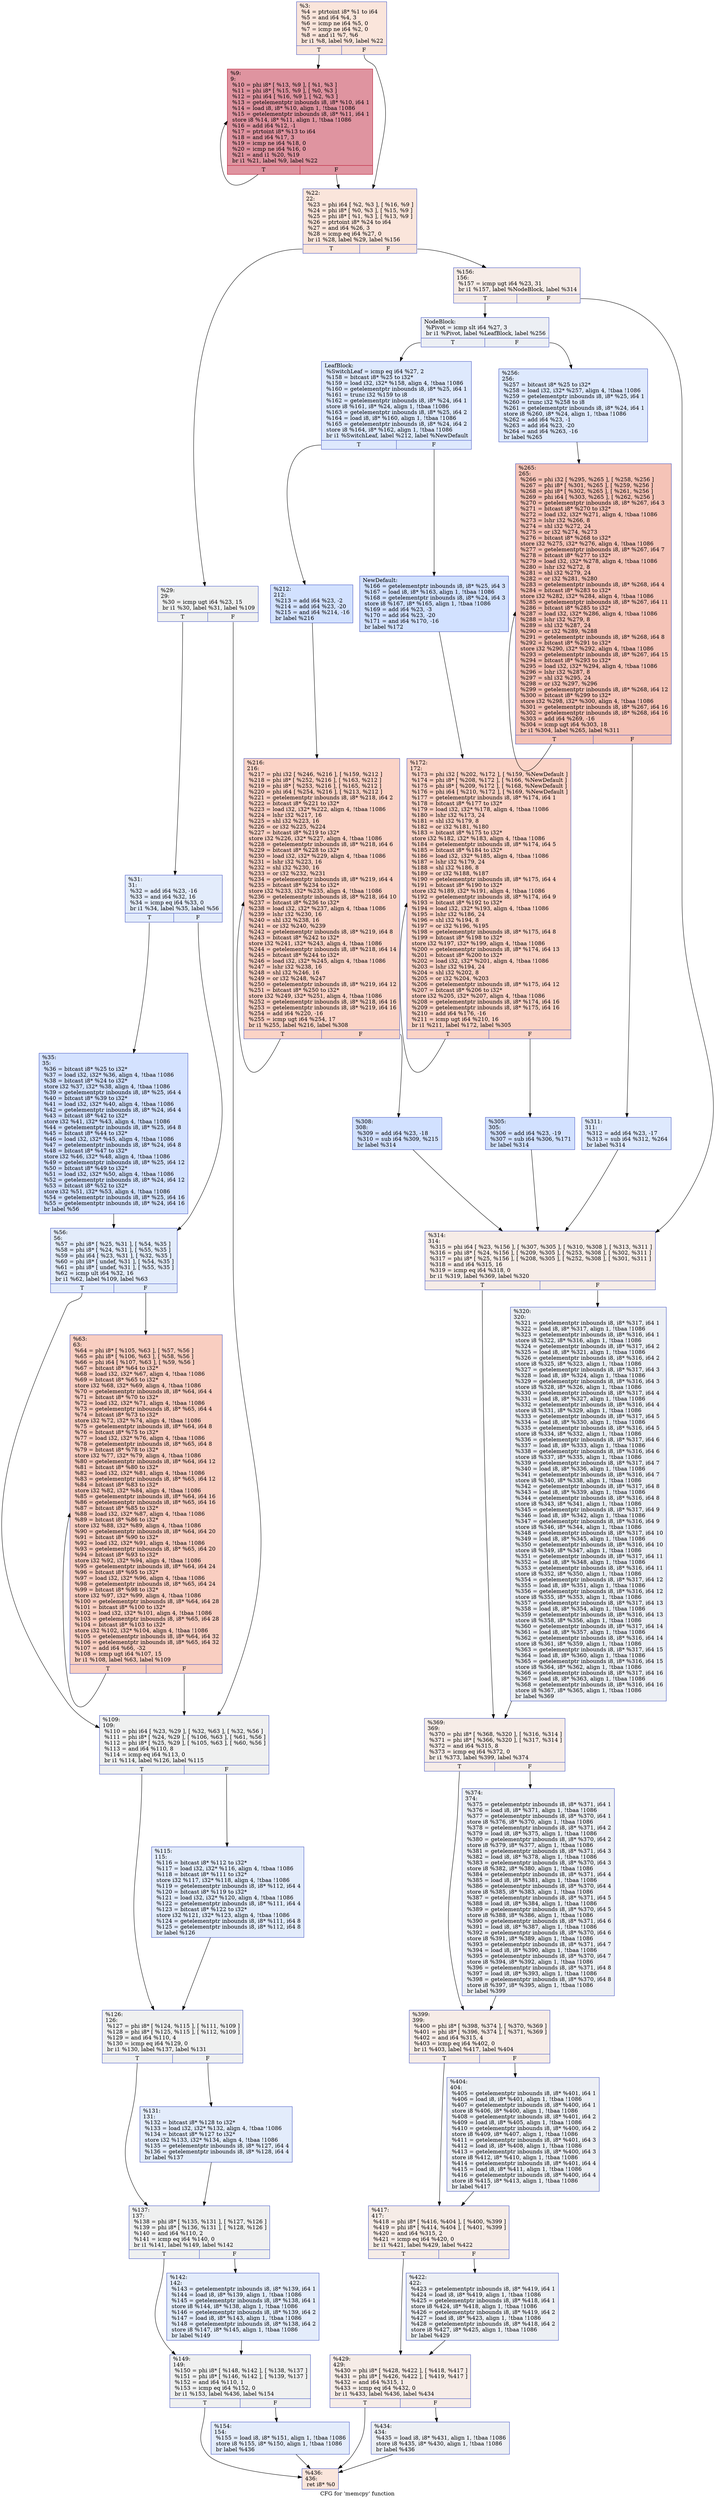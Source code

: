 digraph "CFG for 'memcpy' function" {
	label="CFG for 'memcpy' function";

	Node0x2452a00 [shape=record,color="#3d50c3ff", style=filled, fillcolor="#f4c5ad70",label="{%3:\l  %4 = ptrtoint i8* %1 to i64\l  %5 = and i64 %4, 3\l  %6 = icmp ne i64 %5, 0\l  %7 = icmp ne i64 %2, 0\l  %8 = and i1 %7, %6\l  br i1 %8, label %9, label %22\l|{<s0>T|<s1>F}}"];
	Node0x2452a00:s0 -> Node0x2452a50;
	Node0x2452a00:s1 -> Node0x2452aa0;
	Node0x2452a50 [shape=record,color="#b70d28ff", style=filled, fillcolor="#b70d2870",label="{%9:\l9:                                                \l  %10 = phi i8* [ %13, %9 ], [ %1, %3 ]\l  %11 = phi i8* [ %15, %9 ], [ %0, %3 ]\l  %12 = phi i64 [ %16, %9 ], [ %2, %3 ]\l  %13 = getelementptr inbounds i8, i8* %10, i64 1\l  %14 = load i8, i8* %10, align 1, !tbaa !1086\l  %15 = getelementptr inbounds i8, i8* %11, i64 1\l  store i8 %14, i8* %11, align 1, !tbaa !1086\l  %16 = add i64 %12, -1\l  %17 = ptrtoint i8* %13 to i64\l  %18 = and i64 %17, 3\l  %19 = icmp ne i64 %18, 0\l  %20 = icmp ne i64 %16, 0\l  %21 = and i1 %20, %19\l  br i1 %21, label %9, label %22\l|{<s0>T|<s1>F}}"];
	Node0x2452a50:s0 -> Node0x2452a50;
	Node0x2452a50:s1 -> Node0x2452aa0;
	Node0x2452aa0 [shape=record,color="#3d50c3ff", style=filled, fillcolor="#f4c5ad70",label="{%22:\l22:                                               \l  %23 = phi i64 [ %2, %3 ], [ %16, %9 ]\l  %24 = phi i8* [ %0, %3 ], [ %15, %9 ]\l  %25 = phi i8* [ %1, %3 ], [ %13, %9 ]\l  %26 = ptrtoint i8* %24 to i64\l  %27 = and i64 %26, 3\l  %28 = icmp eq i64 %27, 0\l  br i1 %28, label %29, label %156\l|{<s0>T|<s1>F}}"];
	Node0x2452aa0:s0 -> Node0x2452af0;
	Node0x2452aa0:s1 -> Node0x2452f00;
	Node0x2452af0 [shape=record,color="#3d50c3ff", style=filled, fillcolor="#dbdcde70",label="{%29:\l29:                                               \l  %30 = icmp ugt i64 %23, 15\l  br i1 %30, label %31, label %109\l|{<s0>T|<s1>F}}"];
	Node0x2452af0:s0 -> Node0x2452b40;
	Node0x2452af0:s1 -> Node0x2452c80;
	Node0x2452b40 [shape=record,color="#3d50c3ff", style=filled, fillcolor="#bfd3f670",label="{%31:\l31:                                               \l  %32 = add i64 %23, -16\l  %33 = and i64 %32, 16\l  %34 = icmp eq i64 %33, 0\l  br i1 %34, label %35, label %56\l|{<s0>T|<s1>F}}"];
	Node0x2452b40:s0 -> Node0x2452b90;
	Node0x2452b40:s1 -> Node0x2452be0;
	Node0x2452b90 [shape=record,color="#3d50c3ff", style=filled, fillcolor="#9ebeff70",label="{%35:\l35:                                               \l  %36 = bitcast i8* %25 to i32*\l  %37 = load i32, i32* %36, align 4, !tbaa !1086\l  %38 = bitcast i8* %24 to i32*\l  store i32 %37, i32* %38, align 4, !tbaa !1086\l  %39 = getelementptr inbounds i8, i8* %25, i64 4\l  %40 = bitcast i8* %39 to i32*\l  %41 = load i32, i32* %40, align 4, !tbaa !1086\l  %42 = getelementptr inbounds i8, i8* %24, i64 4\l  %43 = bitcast i8* %42 to i32*\l  store i32 %41, i32* %43, align 4, !tbaa !1086\l  %44 = getelementptr inbounds i8, i8* %25, i64 8\l  %45 = bitcast i8* %44 to i32*\l  %46 = load i32, i32* %45, align 4, !tbaa !1086\l  %47 = getelementptr inbounds i8, i8* %24, i64 8\l  %48 = bitcast i8* %47 to i32*\l  store i32 %46, i32* %48, align 4, !tbaa !1086\l  %49 = getelementptr inbounds i8, i8* %25, i64 12\l  %50 = bitcast i8* %49 to i32*\l  %51 = load i32, i32* %50, align 4, !tbaa !1086\l  %52 = getelementptr inbounds i8, i8* %24, i64 12\l  %53 = bitcast i8* %52 to i32*\l  store i32 %51, i32* %53, align 4, !tbaa !1086\l  %54 = getelementptr inbounds i8, i8* %25, i64 16\l  %55 = getelementptr inbounds i8, i8* %24, i64 16\l  br label %56\l}"];
	Node0x2452b90 -> Node0x2452be0;
	Node0x2452be0 [shape=record,color="#3d50c3ff", style=filled, fillcolor="#bfd3f670",label="{%56:\l56:                                               \l  %57 = phi i8* [ %25, %31 ], [ %54, %35 ]\l  %58 = phi i8* [ %24, %31 ], [ %55, %35 ]\l  %59 = phi i64 [ %23, %31 ], [ %32, %35 ]\l  %60 = phi i8* [ undef, %31 ], [ %54, %35 ]\l  %61 = phi i8* [ undef, %31 ], [ %55, %35 ]\l  %62 = icmp ult i64 %32, 16\l  br i1 %62, label %109, label %63\l|{<s0>T|<s1>F}}"];
	Node0x2452be0:s0 -> Node0x2452c80;
	Node0x2452be0:s1 -> Node0x2452c30;
	Node0x2452c30 [shape=record,color="#3d50c3ff", style=filled, fillcolor="#f2907270",label="{%63:\l63:                                               \l  %64 = phi i8* [ %105, %63 ], [ %57, %56 ]\l  %65 = phi i8* [ %106, %63 ], [ %58, %56 ]\l  %66 = phi i64 [ %107, %63 ], [ %59, %56 ]\l  %67 = bitcast i8* %64 to i32*\l  %68 = load i32, i32* %67, align 4, !tbaa !1086\l  %69 = bitcast i8* %65 to i32*\l  store i32 %68, i32* %69, align 4, !tbaa !1086\l  %70 = getelementptr inbounds i8, i8* %64, i64 4\l  %71 = bitcast i8* %70 to i32*\l  %72 = load i32, i32* %71, align 4, !tbaa !1086\l  %73 = getelementptr inbounds i8, i8* %65, i64 4\l  %74 = bitcast i8* %73 to i32*\l  store i32 %72, i32* %74, align 4, !tbaa !1086\l  %75 = getelementptr inbounds i8, i8* %64, i64 8\l  %76 = bitcast i8* %75 to i32*\l  %77 = load i32, i32* %76, align 4, !tbaa !1086\l  %78 = getelementptr inbounds i8, i8* %65, i64 8\l  %79 = bitcast i8* %78 to i32*\l  store i32 %77, i32* %79, align 4, !tbaa !1086\l  %80 = getelementptr inbounds i8, i8* %64, i64 12\l  %81 = bitcast i8* %80 to i32*\l  %82 = load i32, i32* %81, align 4, !tbaa !1086\l  %83 = getelementptr inbounds i8, i8* %65, i64 12\l  %84 = bitcast i8* %83 to i32*\l  store i32 %82, i32* %84, align 4, !tbaa !1086\l  %85 = getelementptr inbounds i8, i8* %64, i64 16\l  %86 = getelementptr inbounds i8, i8* %65, i64 16\l  %87 = bitcast i8* %85 to i32*\l  %88 = load i32, i32* %87, align 4, !tbaa !1086\l  %89 = bitcast i8* %86 to i32*\l  store i32 %88, i32* %89, align 4, !tbaa !1086\l  %90 = getelementptr inbounds i8, i8* %64, i64 20\l  %91 = bitcast i8* %90 to i32*\l  %92 = load i32, i32* %91, align 4, !tbaa !1086\l  %93 = getelementptr inbounds i8, i8* %65, i64 20\l  %94 = bitcast i8* %93 to i32*\l  store i32 %92, i32* %94, align 4, !tbaa !1086\l  %95 = getelementptr inbounds i8, i8* %64, i64 24\l  %96 = bitcast i8* %95 to i32*\l  %97 = load i32, i32* %96, align 4, !tbaa !1086\l  %98 = getelementptr inbounds i8, i8* %65, i64 24\l  %99 = bitcast i8* %98 to i32*\l  store i32 %97, i32* %99, align 4, !tbaa !1086\l  %100 = getelementptr inbounds i8, i8* %64, i64 28\l  %101 = bitcast i8* %100 to i32*\l  %102 = load i32, i32* %101, align 4, !tbaa !1086\l  %103 = getelementptr inbounds i8, i8* %65, i64 28\l  %104 = bitcast i8* %103 to i32*\l  store i32 %102, i32* %104, align 4, !tbaa !1086\l  %105 = getelementptr inbounds i8, i8* %64, i64 32\l  %106 = getelementptr inbounds i8, i8* %65, i64 32\l  %107 = add i64 %66, -32\l  %108 = icmp ugt i64 %107, 15\l  br i1 %108, label %63, label %109\l|{<s0>T|<s1>F}}"];
	Node0x2452c30:s0 -> Node0x2452c30;
	Node0x2452c30:s1 -> Node0x2452c80;
	Node0x2452c80 [shape=record,color="#3d50c3ff", style=filled, fillcolor="#dbdcde70",label="{%109:\l109:                                              \l  %110 = phi i64 [ %23, %29 ], [ %32, %63 ], [ %32, %56 ]\l  %111 = phi i8* [ %24, %29 ], [ %106, %63 ], [ %61, %56 ]\l  %112 = phi i8* [ %25, %29 ], [ %105, %63 ], [ %60, %56 ]\l  %113 = and i64 %110, 8\l  %114 = icmp eq i64 %113, 0\l  br i1 %114, label %126, label %115\l|{<s0>T|<s1>F}}"];
	Node0x2452c80:s0 -> Node0x2452d20;
	Node0x2452c80:s1 -> Node0x2452cd0;
	Node0x2452cd0 [shape=record,color="#3d50c3ff", style=filled, fillcolor="#bfd3f670",label="{%115:\l115:                                              \l  %116 = bitcast i8* %112 to i32*\l  %117 = load i32, i32* %116, align 4, !tbaa !1086\l  %118 = bitcast i8* %111 to i32*\l  store i32 %117, i32* %118, align 4, !tbaa !1086\l  %119 = getelementptr inbounds i8, i8* %112, i64 4\l  %120 = bitcast i8* %119 to i32*\l  %121 = load i32, i32* %120, align 4, !tbaa !1086\l  %122 = getelementptr inbounds i8, i8* %111, i64 4\l  %123 = bitcast i8* %122 to i32*\l  store i32 %121, i32* %123, align 4, !tbaa !1086\l  %124 = getelementptr inbounds i8, i8* %111, i64 8\l  %125 = getelementptr inbounds i8, i8* %112, i64 8\l  br label %126\l}"];
	Node0x2452cd0 -> Node0x2452d20;
	Node0x2452d20 [shape=record,color="#3d50c3ff", style=filled, fillcolor="#dbdcde70",label="{%126:\l126:                                              \l  %127 = phi i8* [ %124, %115 ], [ %111, %109 ]\l  %128 = phi i8* [ %125, %115 ], [ %112, %109 ]\l  %129 = and i64 %110, 4\l  %130 = icmp eq i64 %129, 0\l  br i1 %130, label %137, label %131\l|{<s0>T|<s1>F}}"];
	Node0x2452d20:s0 -> Node0x2452dc0;
	Node0x2452d20:s1 -> Node0x2452d70;
	Node0x2452d70 [shape=record,color="#3d50c3ff", style=filled, fillcolor="#bfd3f670",label="{%131:\l131:                                              \l  %132 = bitcast i8* %128 to i32*\l  %133 = load i32, i32* %132, align 4, !tbaa !1086\l  %134 = bitcast i8* %127 to i32*\l  store i32 %133, i32* %134, align 4, !tbaa !1086\l  %135 = getelementptr inbounds i8, i8* %127, i64 4\l  %136 = getelementptr inbounds i8, i8* %128, i64 4\l  br label %137\l}"];
	Node0x2452d70 -> Node0x2452dc0;
	Node0x2452dc0 [shape=record,color="#3d50c3ff", style=filled, fillcolor="#dbdcde70",label="{%137:\l137:                                              \l  %138 = phi i8* [ %135, %131 ], [ %127, %126 ]\l  %139 = phi i8* [ %136, %131 ], [ %128, %126 ]\l  %140 = and i64 %110, 2\l  %141 = icmp eq i64 %140, 0\l  br i1 %141, label %149, label %142\l|{<s0>T|<s1>F}}"];
	Node0x2452dc0:s0 -> Node0x2452e60;
	Node0x2452dc0:s1 -> Node0x2452e10;
	Node0x2452e10 [shape=record,color="#3d50c3ff", style=filled, fillcolor="#bfd3f670",label="{%142:\l142:                                              \l  %143 = getelementptr inbounds i8, i8* %139, i64 1\l  %144 = load i8, i8* %139, align 1, !tbaa !1086\l  %145 = getelementptr inbounds i8, i8* %138, i64 1\l  store i8 %144, i8* %138, align 1, !tbaa !1086\l  %146 = getelementptr inbounds i8, i8* %139, i64 2\l  %147 = load i8, i8* %143, align 1, !tbaa !1086\l  %148 = getelementptr inbounds i8, i8* %138, i64 2\l  store i8 %147, i8* %145, align 1, !tbaa !1086\l  br label %149\l}"];
	Node0x2452e10 -> Node0x2452e60;
	Node0x2452e60 [shape=record,color="#3d50c3ff", style=filled, fillcolor="#dbdcde70",label="{%149:\l149:                                              \l  %150 = phi i8* [ %148, %142 ], [ %138, %137 ]\l  %151 = phi i8* [ %146, %142 ], [ %139, %137 ]\l  %152 = and i64 %110, 1\l  %153 = icmp eq i64 %152, 0\l  br i1 %153, label %436, label %154\l|{<s0>T|<s1>F}}"];
	Node0x2452e60:s0 -> Node0x24535e0;
	Node0x2452e60:s1 -> Node0x2452eb0;
	Node0x2452eb0 [shape=record,color="#3d50c3ff", style=filled, fillcolor="#bfd3f670",label="{%154:\l154:                                              \l  %155 = load i8, i8* %151, align 1, !tbaa !1086\l  store i8 %155, i8* %150, align 1, !tbaa !1086\l  br label %436\l}"];
	Node0x2452eb0 -> Node0x24535e0;
	Node0x2452f00 [shape=record,color="#3d50c3ff", style=filled, fillcolor="#ead5c970",label="{%156:\l156:                                              \l  %157 = icmp ugt i64 %23, 31\l  br i1 %157, label %NodeBlock, label %314\l|{<s0>T|<s1>F}}"];
	Node0x2452f00:s0 -> Node0x2452f50;
	Node0x2452f00:s1 -> Node0x24532c0;
	Node0x2452f50 [shape=record,color="#3d50c3ff", style=filled, fillcolor="#d4dbe670",label="{NodeBlock:                                        \l  %Pivot = icmp slt i64 %27, 3\l  br i1 %Pivot, label %LeafBlock, label %256\l|{<s0>T|<s1>F}}"];
	Node0x2452f50:s0 -> Node0x2452fa0;
	Node0x2452f50:s1 -> Node0x2453130;
	Node0x2452fa0 [shape=record,color="#3d50c3ff", style=filled, fillcolor="#b5cdfa70",label="{LeafBlock:                                        \l  %SwitchLeaf = icmp eq i64 %27, 2\l  %158 = bitcast i8* %25 to i32*\l  %159 = load i32, i32* %158, align 4, !tbaa !1086\l  %160 = getelementptr inbounds i8, i8* %25, i64 1\l  %161 = trunc i32 %159 to i8\l  %162 = getelementptr inbounds i8, i8* %24, i64 1\l  store i8 %161, i8* %24, align 1, !tbaa !1086\l  %163 = getelementptr inbounds i8, i8* %25, i64 2\l  %164 = load i8, i8* %160, align 1, !tbaa !1086\l  %165 = getelementptr inbounds i8, i8* %24, i64 2\l  store i8 %164, i8* %162, align 1, !tbaa !1086\l  br i1 %SwitchLeaf, label %212, label %NewDefault\l|{<s0>T|<s1>F}}"];
	Node0x2452fa0:s0 -> Node0x2453090;
	Node0x2452fa0:s1 -> Node0x2452ff0;
	Node0x2452ff0 [shape=record,color="#3d50c3ff", style=filled, fillcolor="#9abbff70",label="{NewDefault:                                       \l  %166 = getelementptr inbounds i8, i8* %25, i64 3\l  %167 = load i8, i8* %163, align 1, !tbaa !1086\l  %168 = getelementptr inbounds i8, i8* %24, i64 3\l  store i8 %167, i8* %165, align 1, !tbaa !1086\l  %169 = add i64 %23, -3\l  %170 = add i64 %23, -20\l  %171 = and i64 %170, -16\l  br label %172\l}"];
	Node0x2452ff0 -> Node0x2453040;
	Node0x2453040 [shape=record,color="#3d50c3ff", style=filled, fillcolor="#f59c7d70",label="{%172:\l172:                                              \l  %173 = phi i32 [ %202, %172 ], [ %159, %NewDefault ]\l  %174 = phi i8* [ %208, %172 ], [ %166, %NewDefault ]\l  %175 = phi i8* [ %209, %172 ], [ %168, %NewDefault ]\l  %176 = phi i64 [ %210, %172 ], [ %169, %NewDefault ]\l  %177 = getelementptr inbounds i8, i8* %174, i64 1\l  %178 = bitcast i8* %177 to i32*\l  %179 = load i32, i32* %178, align 4, !tbaa !1086\l  %180 = lshr i32 %173, 24\l  %181 = shl i32 %179, 8\l  %182 = or i32 %181, %180\l  %183 = bitcast i8* %175 to i32*\l  store i32 %182, i32* %183, align 4, !tbaa !1086\l  %184 = getelementptr inbounds i8, i8* %174, i64 5\l  %185 = bitcast i8* %184 to i32*\l  %186 = load i32, i32* %185, align 4, !tbaa !1086\l  %187 = lshr i32 %179, 24\l  %188 = shl i32 %186, 8\l  %189 = or i32 %188, %187\l  %190 = getelementptr inbounds i8, i8* %175, i64 4\l  %191 = bitcast i8* %190 to i32*\l  store i32 %189, i32* %191, align 4, !tbaa !1086\l  %192 = getelementptr inbounds i8, i8* %174, i64 9\l  %193 = bitcast i8* %192 to i32*\l  %194 = load i32, i32* %193, align 4, !tbaa !1086\l  %195 = lshr i32 %186, 24\l  %196 = shl i32 %194, 8\l  %197 = or i32 %196, %195\l  %198 = getelementptr inbounds i8, i8* %175, i64 8\l  %199 = bitcast i8* %198 to i32*\l  store i32 %197, i32* %199, align 4, !tbaa !1086\l  %200 = getelementptr inbounds i8, i8* %174, i64 13\l  %201 = bitcast i8* %200 to i32*\l  %202 = load i32, i32* %201, align 4, !tbaa !1086\l  %203 = lshr i32 %194, 24\l  %204 = shl i32 %202, 8\l  %205 = or i32 %204, %203\l  %206 = getelementptr inbounds i8, i8* %175, i64 12\l  %207 = bitcast i8* %206 to i32*\l  store i32 %205, i32* %207, align 4, !tbaa !1086\l  %208 = getelementptr inbounds i8, i8* %174, i64 16\l  %209 = getelementptr inbounds i8, i8* %175, i64 16\l  %210 = add i64 %176, -16\l  %211 = icmp ugt i64 %210, 16\l  br i1 %211, label %172, label %305\l|{<s0>T|<s1>F}}"];
	Node0x2453040:s0 -> Node0x2453040;
	Node0x2453040:s1 -> Node0x24531d0;
	Node0x2453090 [shape=record,color="#3d50c3ff", style=filled, fillcolor="#9abbff70",label="{%212:\l212:                                              \l  %213 = add i64 %23, -2\l  %214 = add i64 %23, -20\l  %215 = and i64 %214, -16\l  br label %216\l}"];
	Node0x2453090 -> Node0x24530e0;
	Node0x24530e0 [shape=record,color="#3d50c3ff", style=filled, fillcolor="#f59c7d70",label="{%216:\l216:                                              \l  %217 = phi i32 [ %246, %216 ], [ %159, %212 ]\l  %218 = phi i8* [ %252, %216 ], [ %163, %212 ]\l  %219 = phi i8* [ %253, %216 ], [ %165, %212 ]\l  %220 = phi i64 [ %254, %216 ], [ %213, %212 ]\l  %221 = getelementptr inbounds i8, i8* %218, i64 2\l  %222 = bitcast i8* %221 to i32*\l  %223 = load i32, i32* %222, align 4, !tbaa !1086\l  %224 = lshr i32 %217, 16\l  %225 = shl i32 %223, 16\l  %226 = or i32 %225, %224\l  %227 = bitcast i8* %219 to i32*\l  store i32 %226, i32* %227, align 4, !tbaa !1086\l  %228 = getelementptr inbounds i8, i8* %218, i64 6\l  %229 = bitcast i8* %228 to i32*\l  %230 = load i32, i32* %229, align 4, !tbaa !1086\l  %231 = lshr i32 %223, 16\l  %232 = shl i32 %230, 16\l  %233 = or i32 %232, %231\l  %234 = getelementptr inbounds i8, i8* %219, i64 4\l  %235 = bitcast i8* %234 to i32*\l  store i32 %233, i32* %235, align 4, !tbaa !1086\l  %236 = getelementptr inbounds i8, i8* %218, i64 10\l  %237 = bitcast i8* %236 to i32*\l  %238 = load i32, i32* %237, align 4, !tbaa !1086\l  %239 = lshr i32 %230, 16\l  %240 = shl i32 %238, 16\l  %241 = or i32 %240, %239\l  %242 = getelementptr inbounds i8, i8* %219, i64 8\l  %243 = bitcast i8* %242 to i32*\l  store i32 %241, i32* %243, align 4, !tbaa !1086\l  %244 = getelementptr inbounds i8, i8* %218, i64 14\l  %245 = bitcast i8* %244 to i32*\l  %246 = load i32, i32* %245, align 4, !tbaa !1086\l  %247 = lshr i32 %238, 16\l  %248 = shl i32 %246, 16\l  %249 = or i32 %248, %247\l  %250 = getelementptr inbounds i8, i8* %219, i64 12\l  %251 = bitcast i8* %250 to i32*\l  store i32 %249, i32* %251, align 4, !tbaa !1086\l  %252 = getelementptr inbounds i8, i8* %218, i64 16\l  %253 = getelementptr inbounds i8, i8* %219, i64 16\l  %254 = add i64 %220, -16\l  %255 = icmp ugt i64 %254, 17\l  br i1 %255, label %216, label %308\l|{<s0>T|<s1>F}}"];
	Node0x24530e0:s0 -> Node0x24530e0;
	Node0x24530e0:s1 -> Node0x2453220;
	Node0x2453130 [shape=record,color="#3d50c3ff", style=filled, fillcolor="#b5cdfa70",label="{%256:\l256:                                              \l  %257 = bitcast i8* %25 to i32*\l  %258 = load i32, i32* %257, align 4, !tbaa !1086\l  %259 = getelementptr inbounds i8, i8* %25, i64 1\l  %260 = trunc i32 %258 to i8\l  %261 = getelementptr inbounds i8, i8* %24, i64 1\l  store i8 %260, i8* %24, align 1, !tbaa !1086\l  %262 = add i64 %23, -1\l  %263 = add i64 %23, -20\l  %264 = and i64 %263, -16\l  br label %265\l}"];
	Node0x2453130 -> Node0x2453180;
	Node0x2453180 [shape=record,color="#3d50c3ff", style=filled, fillcolor="#e8765c70",label="{%265:\l265:                                              \l  %266 = phi i32 [ %295, %265 ], [ %258, %256 ]\l  %267 = phi i8* [ %301, %265 ], [ %259, %256 ]\l  %268 = phi i8* [ %302, %265 ], [ %261, %256 ]\l  %269 = phi i64 [ %303, %265 ], [ %262, %256 ]\l  %270 = getelementptr inbounds i8, i8* %267, i64 3\l  %271 = bitcast i8* %270 to i32*\l  %272 = load i32, i32* %271, align 4, !tbaa !1086\l  %273 = lshr i32 %266, 8\l  %274 = shl i32 %272, 24\l  %275 = or i32 %274, %273\l  %276 = bitcast i8* %268 to i32*\l  store i32 %275, i32* %276, align 4, !tbaa !1086\l  %277 = getelementptr inbounds i8, i8* %267, i64 7\l  %278 = bitcast i8* %277 to i32*\l  %279 = load i32, i32* %278, align 4, !tbaa !1086\l  %280 = lshr i32 %272, 8\l  %281 = shl i32 %279, 24\l  %282 = or i32 %281, %280\l  %283 = getelementptr inbounds i8, i8* %268, i64 4\l  %284 = bitcast i8* %283 to i32*\l  store i32 %282, i32* %284, align 4, !tbaa !1086\l  %285 = getelementptr inbounds i8, i8* %267, i64 11\l  %286 = bitcast i8* %285 to i32*\l  %287 = load i32, i32* %286, align 4, !tbaa !1086\l  %288 = lshr i32 %279, 8\l  %289 = shl i32 %287, 24\l  %290 = or i32 %289, %288\l  %291 = getelementptr inbounds i8, i8* %268, i64 8\l  %292 = bitcast i8* %291 to i32*\l  store i32 %290, i32* %292, align 4, !tbaa !1086\l  %293 = getelementptr inbounds i8, i8* %267, i64 15\l  %294 = bitcast i8* %293 to i32*\l  %295 = load i32, i32* %294, align 4, !tbaa !1086\l  %296 = lshr i32 %287, 8\l  %297 = shl i32 %295, 24\l  %298 = or i32 %297, %296\l  %299 = getelementptr inbounds i8, i8* %268, i64 12\l  %300 = bitcast i8* %299 to i32*\l  store i32 %298, i32* %300, align 4, !tbaa !1086\l  %301 = getelementptr inbounds i8, i8* %267, i64 16\l  %302 = getelementptr inbounds i8, i8* %268, i64 16\l  %303 = add i64 %269, -16\l  %304 = icmp ugt i64 %303, 18\l  br i1 %304, label %265, label %311\l|{<s0>T|<s1>F}}"];
	Node0x2453180:s0 -> Node0x2453180;
	Node0x2453180:s1 -> Node0x2453270;
	Node0x24531d0 [shape=record,color="#3d50c3ff", style=filled, fillcolor="#9abbff70",label="{%305:\l305:                                              \l  %306 = add i64 %23, -19\l  %307 = sub i64 %306, %171\l  br label %314\l}"];
	Node0x24531d0 -> Node0x24532c0;
	Node0x2453220 [shape=record,color="#3d50c3ff", style=filled, fillcolor="#9abbff70",label="{%308:\l308:                                              \l  %309 = add i64 %23, -18\l  %310 = sub i64 %309, %215\l  br label %314\l}"];
	Node0x2453220 -> Node0x24532c0;
	Node0x2453270 [shape=record,color="#3d50c3ff", style=filled, fillcolor="#b5cdfa70",label="{%311:\l311:                                              \l  %312 = add i64 %23, -17\l  %313 = sub i64 %312, %264\l  br label %314\l}"];
	Node0x2453270 -> Node0x24532c0;
	Node0x24532c0 [shape=record,color="#3d50c3ff", style=filled, fillcolor="#ead5c970",label="{%314:\l314:                                              \l  %315 = phi i64 [ %23, %156 ], [ %307, %305 ], [ %310, %308 ], [ %313, %311 ]\l  %316 = phi i8* [ %24, %156 ], [ %209, %305 ], [ %253, %308 ], [ %302, %311 ]\l  %317 = phi i8* [ %25, %156 ], [ %208, %305 ], [ %252, %308 ], [ %301, %311 ]\l  %318 = and i64 %315, 16\l  %319 = icmp eq i64 %318, 0\l  br i1 %319, label %369, label %320\l|{<s0>T|<s1>F}}"];
	Node0x24532c0:s0 -> Node0x2453360;
	Node0x24532c0:s1 -> Node0x2453310;
	Node0x2453310 [shape=record,color="#3d50c3ff", style=filled, fillcolor="#d4dbe670",label="{%320:\l320:                                              \l  %321 = getelementptr inbounds i8, i8* %317, i64 1\l  %322 = load i8, i8* %317, align 1, !tbaa !1086\l  %323 = getelementptr inbounds i8, i8* %316, i64 1\l  store i8 %322, i8* %316, align 1, !tbaa !1086\l  %324 = getelementptr inbounds i8, i8* %317, i64 2\l  %325 = load i8, i8* %321, align 1, !tbaa !1086\l  %326 = getelementptr inbounds i8, i8* %316, i64 2\l  store i8 %325, i8* %323, align 1, !tbaa !1086\l  %327 = getelementptr inbounds i8, i8* %317, i64 3\l  %328 = load i8, i8* %324, align 1, !tbaa !1086\l  %329 = getelementptr inbounds i8, i8* %316, i64 3\l  store i8 %328, i8* %326, align 1, !tbaa !1086\l  %330 = getelementptr inbounds i8, i8* %317, i64 4\l  %331 = load i8, i8* %327, align 1, !tbaa !1086\l  %332 = getelementptr inbounds i8, i8* %316, i64 4\l  store i8 %331, i8* %329, align 1, !tbaa !1086\l  %333 = getelementptr inbounds i8, i8* %317, i64 5\l  %334 = load i8, i8* %330, align 1, !tbaa !1086\l  %335 = getelementptr inbounds i8, i8* %316, i64 5\l  store i8 %334, i8* %332, align 1, !tbaa !1086\l  %336 = getelementptr inbounds i8, i8* %317, i64 6\l  %337 = load i8, i8* %333, align 1, !tbaa !1086\l  %338 = getelementptr inbounds i8, i8* %316, i64 6\l  store i8 %337, i8* %335, align 1, !tbaa !1086\l  %339 = getelementptr inbounds i8, i8* %317, i64 7\l  %340 = load i8, i8* %336, align 1, !tbaa !1086\l  %341 = getelementptr inbounds i8, i8* %316, i64 7\l  store i8 %340, i8* %338, align 1, !tbaa !1086\l  %342 = getelementptr inbounds i8, i8* %317, i64 8\l  %343 = load i8, i8* %339, align 1, !tbaa !1086\l  %344 = getelementptr inbounds i8, i8* %316, i64 8\l  store i8 %343, i8* %341, align 1, !tbaa !1086\l  %345 = getelementptr inbounds i8, i8* %317, i64 9\l  %346 = load i8, i8* %342, align 1, !tbaa !1086\l  %347 = getelementptr inbounds i8, i8* %316, i64 9\l  store i8 %346, i8* %344, align 1, !tbaa !1086\l  %348 = getelementptr inbounds i8, i8* %317, i64 10\l  %349 = load i8, i8* %345, align 1, !tbaa !1086\l  %350 = getelementptr inbounds i8, i8* %316, i64 10\l  store i8 %349, i8* %347, align 1, !tbaa !1086\l  %351 = getelementptr inbounds i8, i8* %317, i64 11\l  %352 = load i8, i8* %348, align 1, !tbaa !1086\l  %353 = getelementptr inbounds i8, i8* %316, i64 11\l  store i8 %352, i8* %350, align 1, !tbaa !1086\l  %354 = getelementptr inbounds i8, i8* %317, i64 12\l  %355 = load i8, i8* %351, align 1, !tbaa !1086\l  %356 = getelementptr inbounds i8, i8* %316, i64 12\l  store i8 %355, i8* %353, align 1, !tbaa !1086\l  %357 = getelementptr inbounds i8, i8* %317, i64 13\l  %358 = load i8, i8* %354, align 1, !tbaa !1086\l  %359 = getelementptr inbounds i8, i8* %316, i64 13\l  store i8 %358, i8* %356, align 1, !tbaa !1086\l  %360 = getelementptr inbounds i8, i8* %317, i64 14\l  %361 = load i8, i8* %357, align 1, !tbaa !1086\l  %362 = getelementptr inbounds i8, i8* %316, i64 14\l  store i8 %361, i8* %359, align 1, !tbaa !1086\l  %363 = getelementptr inbounds i8, i8* %317, i64 15\l  %364 = load i8, i8* %360, align 1, !tbaa !1086\l  %365 = getelementptr inbounds i8, i8* %316, i64 15\l  store i8 %364, i8* %362, align 1, !tbaa !1086\l  %366 = getelementptr inbounds i8, i8* %317, i64 16\l  %367 = load i8, i8* %363, align 1, !tbaa !1086\l  %368 = getelementptr inbounds i8, i8* %316, i64 16\l  store i8 %367, i8* %365, align 1, !tbaa !1086\l  br label %369\l}"];
	Node0x2453310 -> Node0x2453360;
	Node0x2453360 [shape=record,color="#3d50c3ff", style=filled, fillcolor="#ead5c970",label="{%369:\l369:                                              \l  %370 = phi i8* [ %368, %320 ], [ %316, %314 ]\l  %371 = phi i8* [ %366, %320 ], [ %317, %314 ]\l  %372 = and i64 %315, 8\l  %373 = icmp eq i64 %372, 0\l  br i1 %373, label %399, label %374\l|{<s0>T|<s1>F}}"];
	Node0x2453360:s0 -> Node0x2453400;
	Node0x2453360:s1 -> Node0x24533b0;
	Node0x24533b0 [shape=record,color="#3d50c3ff", style=filled, fillcolor="#d4dbe670",label="{%374:\l374:                                              \l  %375 = getelementptr inbounds i8, i8* %371, i64 1\l  %376 = load i8, i8* %371, align 1, !tbaa !1086\l  %377 = getelementptr inbounds i8, i8* %370, i64 1\l  store i8 %376, i8* %370, align 1, !tbaa !1086\l  %378 = getelementptr inbounds i8, i8* %371, i64 2\l  %379 = load i8, i8* %375, align 1, !tbaa !1086\l  %380 = getelementptr inbounds i8, i8* %370, i64 2\l  store i8 %379, i8* %377, align 1, !tbaa !1086\l  %381 = getelementptr inbounds i8, i8* %371, i64 3\l  %382 = load i8, i8* %378, align 1, !tbaa !1086\l  %383 = getelementptr inbounds i8, i8* %370, i64 3\l  store i8 %382, i8* %380, align 1, !tbaa !1086\l  %384 = getelementptr inbounds i8, i8* %371, i64 4\l  %385 = load i8, i8* %381, align 1, !tbaa !1086\l  %386 = getelementptr inbounds i8, i8* %370, i64 4\l  store i8 %385, i8* %383, align 1, !tbaa !1086\l  %387 = getelementptr inbounds i8, i8* %371, i64 5\l  %388 = load i8, i8* %384, align 1, !tbaa !1086\l  %389 = getelementptr inbounds i8, i8* %370, i64 5\l  store i8 %388, i8* %386, align 1, !tbaa !1086\l  %390 = getelementptr inbounds i8, i8* %371, i64 6\l  %391 = load i8, i8* %387, align 1, !tbaa !1086\l  %392 = getelementptr inbounds i8, i8* %370, i64 6\l  store i8 %391, i8* %389, align 1, !tbaa !1086\l  %393 = getelementptr inbounds i8, i8* %371, i64 7\l  %394 = load i8, i8* %390, align 1, !tbaa !1086\l  %395 = getelementptr inbounds i8, i8* %370, i64 7\l  store i8 %394, i8* %392, align 1, !tbaa !1086\l  %396 = getelementptr inbounds i8, i8* %371, i64 8\l  %397 = load i8, i8* %393, align 1, !tbaa !1086\l  %398 = getelementptr inbounds i8, i8* %370, i64 8\l  store i8 %397, i8* %395, align 1, !tbaa !1086\l  br label %399\l}"];
	Node0x24533b0 -> Node0x2453400;
	Node0x2453400 [shape=record,color="#3d50c3ff", style=filled, fillcolor="#ead5c970",label="{%399:\l399:                                              \l  %400 = phi i8* [ %398, %374 ], [ %370, %369 ]\l  %401 = phi i8* [ %396, %374 ], [ %371, %369 ]\l  %402 = and i64 %315, 4\l  %403 = icmp eq i64 %402, 0\l  br i1 %403, label %417, label %404\l|{<s0>T|<s1>F}}"];
	Node0x2453400:s0 -> Node0x24534a0;
	Node0x2453400:s1 -> Node0x2453450;
	Node0x2453450 [shape=record,color="#3d50c3ff", style=filled, fillcolor="#d4dbe670",label="{%404:\l404:                                              \l  %405 = getelementptr inbounds i8, i8* %401, i64 1\l  %406 = load i8, i8* %401, align 1, !tbaa !1086\l  %407 = getelementptr inbounds i8, i8* %400, i64 1\l  store i8 %406, i8* %400, align 1, !tbaa !1086\l  %408 = getelementptr inbounds i8, i8* %401, i64 2\l  %409 = load i8, i8* %405, align 1, !tbaa !1086\l  %410 = getelementptr inbounds i8, i8* %400, i64 2\l  store i8 %409, i8* %407, align 1, !tbaa !1086\l  %411 = getelementptr inbounds i8, i8* %401, i64 3\l  %412 = load i8, i8* %408, align 1, !tbaa !1086\l  %413 = getelementptr inbounds i8, i8* %400, i64 3\l  store i8 %412, i8* %410, align 1, !tbaa !1086\l  %414 = getelementptr inbounds i8, i8* %401, i64 4\l  %415 = load i8, i8* %411, align 1, !tbaa !1086\l  %416 = getelementptr inbounds i8, i8* %400, i64 4\l  store i8 %415, i8* %413, align 1, !tbaa !1086\l  br label %417\l}"];
	Node0x2453450 -> Node0x24534a0;
	Node0x24534a0 [shape=record,color="#3d50c3ff", style=filled, fillcolor="#ead5c970",label="{%417:\l417:                                              \l  %418 = phi i8* [ %416, %404 ], [ %400, %399 ]\l  %419 = phi i8* [ %414, %404 ], [ %401, %399 ]\l  %420 = and i64 %315, 2\l  %421 = icmp eq i64 %420, 0\l  br i1 %421, label %429, label %422\l|{<s0>T|<s1>F}}"];
	Node0x24534a0:s0 -> Node0x2453540;
	Node0x24534a0:s1 -> Node0x24534f0;
	Node0x24534f0 [shape=record,color="#3d50c3ff", style=filled, fillcolor="#d4dbe670",label="{%422:\l422:                                              \l  %423 = getelementptr inbounds i8, i8* %419, i64 1\l  %424 = load i8, i8* %419, align 1, !tbaa !1086\l  %425 = getelementptr inbounds i8, i8* %418, i64 1\l  store i8 %424, i8* %418, align 1, !tbaa !1086\l  %426 = getelementptr inbounds i8, i8* %419, i64 2\l  %427 = load i8, i8* %423, align 1, !tbaa !1086\l  %428 = getelementptr inbounds i8, i8* %418, i64 2\l  store i8 %427, i8* %425, align 1, !tbaa !1086\l  br label %429\l}"];
	Node0x24534f0 -> Node0x2453540;
	Node0x2453540 [shape=record,color="#3d50c3ff", style=filled, fillcolor="#ead5c970",label="{%429:\l429:                                              \l  %430 = phi i8* [ %428, %422 ], [ %418, %417 ]\l  %431 = phi i8* [ %426, %422 ], [ %419, %417 ]\l  %432 = and i64 %315, 1\l  %433 = icmp eq i64 %432, 0\l  br i1 %433, label %436, label %434\l|{<s0>T|<s1>F}}"];
	Node0x2453540:s0 -> Node0x24535e0;
	Node0x2453540:s1 -> Node0x2453590;
	Node0x2453590 [shape=record,color="#3d50c3ff", style=filled, fillcolor="#d4dbe670",label="{%434:\l434:                                              \l  %435 = load i8, i8* %431, align 1, !tbaa !1086\l  store i8 %435, i8* %430, align 1, !tbaa !1086\l  br label %436\l}"];
	Node0x2453590 -> Node0x24535e0;
	Node0x24535e0 [shape=record,color="#3d50c3ff", style=filled, fillcolor="#f4c5ad70",label="{%436:\l436:                                              \l  ret i8* %0\l}"];
}

